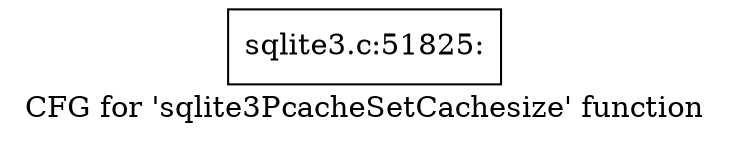 digraph "CFG for 'sqlite3PcacheSetCachesize' function" {
	label="CFG for 'sqlite3PcacheSetCachesize' function";

	Node0x55c0f57ea9a0 [shape=record,label="{sqlite3.c:51825:}"];
}
